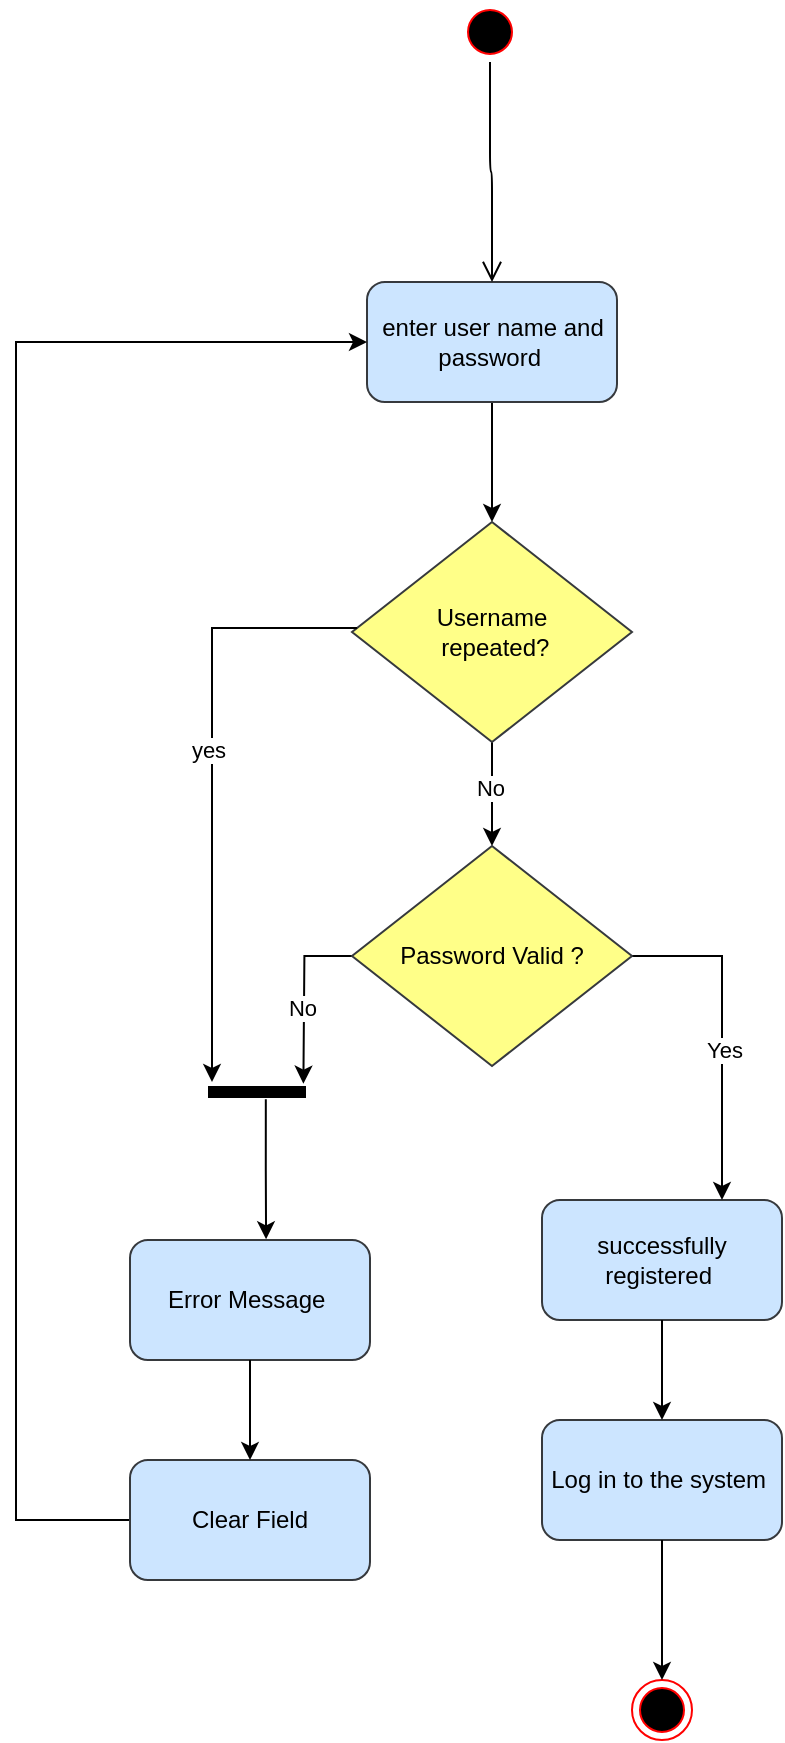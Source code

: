 <mxfile version="22.1.18" type="device">
  <diagram id="QMwD3RcpPJ7rpiHCDOo0" name="Page-1">
    <mxGraphModel dx="1656" dy="1078" grid="0" gridSize="10" guides="1" tooltips="1" connect="1" arrows="1" fold="1" page="1" pageScale="1" pageWidth="850" pageHeight="1100" math="0" shadow="0">
      <root>
        <mxCell id="0" />
        <mxCell id="1" parent="0" />
        <mxCell id="GBbyrZOM8W1Q-wa3AHwN-2" style="edgeStyle=orthogonalEdgeStyle;rounded=0;orthogonalLoop=1;jettySize=auto;html=1;entryX=0.5;entryY=0;entryDx=0;entryDy=0;" edge="1" parent="1" source="6z14z-k8URAKEIRkB4xy-21" target="6z14z-k8URAKEIRkB4xy-22">
          <mxGeometry relative="1" as="geometry" />
        </mxCell>
        <mxCell id="6z14z-k8URAKEIRkB4xy-21" value="enter user name and password&amp;nbsp;" style="rounded=1;whiteSpace=wrap;html=1;fillColor=#cce5ff;strokeColor=#36393d;" parent="1" vertex="1">
          <mxGeometry x="272.5" y="150" width="125" height="60" as="geometry" />
        </mxCell>
        <mxCell id="GBbyrZOM8W1Q-wa3AHwN-5" style="edgeStyle=orthogonalEdgeStyle;rounded=0;orthogonalLoop=1;jettySize=auto;html=1;" edge="1" parent="1" source="6z14z-k8URAKEIRkB4xy-22" target="Ki4qa7BaspJR9cn0PC4N-3">
          <mxGeometry relative="1" as="geometry" />
        </mxCell>
        <mxCell id="GBbyrZOM8W1Q-wa3AHwN-6" value="No" style="edgeLabel;html=1;align=center;verticalAlign=middle;resizable=0;points=[];" vertex="1" connectable="0" parent="GBbyrZOM8W1Q-wa3AHwN-5">
          <mxGeometry x="-0.126" y="-1" relative="1" as="geometry">
            <mxPoint as="offset" />
          </mxGeometry>
        </mxCell>
        <mxCell id="6z14z-k8URAKEIRkB4xy-22" value="Username &lt;br&gt;&amp;nbsp;repeated?" style="rhombus;whiteSpace=wrap;html=1;fillColor=#ffff88;strokeColor=#36393d;" parent="1" vertex="1">
          <mxGeometry x="265" y="270" width="140" height="110" as="geometry" />
        </mxCell>
        <mxCell id="6z14z-k8URAKEIRkB4xy-28" value="successfully registered&amp;nbsp;" style="rounded=1;whiteSpace=wrap;html=1;fillColor=#cce5ff;strokeColor=#36393d;" parent="1" vertex="1">
          <mxGeometry x="360" y="609" width="120" height="60" as="geometry" />
        </mxCell>
        <mxCell id="6z14z-k8URAKEIRkB4xy-30" value="Log in to the system&amp;nbsp;" style="rounded=1;whiteSpace=wrap;html=1;fillColor=#cce5ff;strokeColor=#36393d;" parent="1" vertex="1">
          <mxGeometry x="360" y="719" width="120" height="60" as="geometry" />
        </mxCell>
        <mxCell id="6z14z-k8URAKEIRkB4xy-31" value="" style="endArrow=classic;html=1;exitX=0.5;exitY=1;exitDx=0;exitDy=0;entryX=0.5;entryY=0;entryDx=0;entryDy=0;" parent="1" source="6z14z-k8URAKEIRkB4xy-28" target="6z14z-k8URAKEIRkB4xy-30" edge="1">
          <mxGeometry width="50" height="50" relative="1" as="geometry">
            <mxPoint x="210" y="574" as="sourcePoint" />
            <mxPoint x="260" y="524" as="targetPoint" />
          </mxGeometry>
        </mxCell>
        <mxCell id="6z14z-k8URAKEIRkB4xy-32" value="" style="ellipse;html=1;shape=endState;fillColor=#000000;strokeColor=#ff0000;" parent="1" vertex="1">
          <mxGeometry x="405" y="849" width="30" height="30" as="geometry" />
        </mxCell>
        <mxCell id="6z14z-k8URAKEIRkB4xy-33" value="" style="endArrow=classic;html=1;exitX=0.5;exitY=1;exitDx=0;exitDy=0;entryX=0.5;entryY=0;entryDx=0;entryDy=0;" parent="1" source="6z14z-k8URAKEIRkB4xy-30" target="6z14z-k8URAKEIRkB4xy-32" edge="1">
          <mxGeometry width="50" height="50" relative="1" as="geometry">
            <mxPoint x="225" y="719" as="sourcePoint" />
            <mxPoint x="275" y="669" as="targetPoint" />
          </mxGeometry>
        </mxCell>
        <mxCell id="GBbyrZOM8W1Q-wa3AHwN-7" style="edgeStyle=orthogonalEdgeStyle;rounded=0;orthogonalLoop=1;jettySize=auto;html=1;entryX=0.75;entryY=0;entryDx=0;entryDy=0;exitX=1;exitY=0.5;exitDx=0;exitDy=0;" edge="1" parent="1" source="Ki4qa7BaspJR9cn0PC4N-3" target="6z14z-k8URAKEIRkB4xy-28">
          <mxGeometry relative="1" as="geometry" />
        </mxCell>
        <mxCell id="GBbyrZOM8W1Q-wa3AHwN-8" value="Yes" style="edgeLabel;html=1;align=center;verticalAlign=middle;resizable=0;points=[];" vertex="1" connectable="0" parent="GBbyrZOM8W1Q-wa3AHwN-7">
          <mxGeometry x="0.093" y="4" relative="1" as="geometry">
            <mxPoint x="-3" as="offset" />
          </mxGeometry>
        </mxCell>
        <mxCell id="GBbyrZOM8W1Q-wa3AHwN-9" style="edgeStyle=orthogonalEdgeStyle;rounded=0;orthogonalLoop=1;jettySize=auto;html=1;endArrow=classic;endFill=1;" edge="1" parent="1" source="Ki4qa7BaspJR9cn0PC4N-3">
          <mxGeometry relative="1" as="geometry">
            <mxPoint x="240.697" y="550.836" as="targetPoint" />
          </mxGeometry>
        </mxCell>
        <mxCell id="GBbyrZOM8W1Q-wa3AHwN-10" value="No" style="edgeLabel;html=1;align=center;verticalAlign=middle;resizable=0;points=[];" vertex="1" connectable="0" parent="GBbyrZOM8W1Q-wa3AHwN-9">
          <mxGeometry x="0.128" y="-1" relative="1" as="geometry">
            <mxPoint as="offset" />
          </mxGeometry>
        </mxCell>
        <mxCell id="Ki4qa7BaspJR9cn0PC4N-3" value="&lt;span&gt;Password Valid ?&lt;/span&gt;" style="rhombus;whiteSpace=wrap;html=1;fillColor=#FFFF88;strokeColor=#36393d;" parent="1" vertex="1">
          <mxGeometry x="265" y="432" width="140" height="110" as="geometry" />
        </mxCell>
        <mxCell id="Ki4qa7BaspJR9cn0PC4N-6" value="" style="ellipse;html=1;shape=startState;fillColor=#000000;strokeColor=#ff0000;" parent="1" vertex="1">
          <mxGeometry x="319" y="10" width="30" height="30" as="geometry" />
        </mxCell>
        <mxCell id="Ki4qa7BaspJR9cn0PC4N-7" value="" style="edgeStyle=orthogonalEdgeStyle;html=1;verticalAlign=bottom;endArrow=open;endSize=8;strokeColor=#000000;entryX=0.5;entryY=0;entryDx=0;entryDy=0;" parent="1" source="Ki4qa7BaspJR9cn0PC4N-6" target="6z14z-k8URAKEIRkB4xy-21" edge="1">
          <mxGeometry relative="1" as="geometry">
            <mxPoint x="333.484" y="90" as="targetPoint" />
          </mxGeometry>
        </mxCell>
        <mxCell id="Ki4qa7BaspJR9cn0PC4N-17" value="" style="shape=line;html=1;strokeWidth=6;strokeColor=#000000;fillColor=#000000;" parent="1" vertex="1">
          <mxGeometry x="193" y="550" width="49" height="10" as="geometry" />
        </mxCell>
        <mxCell id="Ki4qa7BaspJR9cn0PC4N-20" value="Error Message&amp;nbsp;" style="rounded=1;whiteSpace=wrap;html=1;fillColor=#cce5ff;strokeColor=#36393d;" parent="1" vertex="1">
          <mxGeometry x="154" y="629" width="120" height="60" as="geometry" />
        </mxCell>
        <mxCell id="GBbyrZOM8W1Q-wa3AHwN-17" style="edgeStyle=orthogonalEdgeStyle;rounded=0;orthogonalLoop=1;jettySize=auto;html=1;entryX=0;entryY=0.5;entryDx=0;entryDy=0;" edge="1" parent="1" source="Ki4qa7BaspJR9cn0PC4N-21" target="6z14z-k8URAKEIRkB4xy-21">
          <mxGeometry relative="1" as="geometry">
            <Array as="points">
              <mxPoint x="97" y="769" />
              <mxPoint x="97" y="180" />
            </Array>
          </mxGeometry>
        </mxCell>
        <mxCell id="Ki4qa7BaspJR9cn0PC4N-21" value="Clear Field" style="rounded=1;whiteSpace=wrap;html=1;fillColor=#cce5ff;strokeColor=#36393d;" parent="1" vertex="1">
          <mxGeometry x="154" y="739" width="120" height="60" as="geometry" />
        </mxCell>
        <mxCell id="Ki4qa7BaspJR9cn0PC4N-22" value="" style="endArrow=classic;html=1;exitX=0.5;exitY=1;exitDx=0;exitDy=0;" parent="1" source="Ki4qa7BaspJR9cn0PC4N-20" target="Ki4qa7BaspJR9cn0PC4N-21" edge="1">
          <mxGeometry width="50" height="50" relative="1" as="geometry">
            <mxPoint x="64" y="719" as="sourcePoint" />
            <mxPoint x="114" y="669" as="targetPoint" />
          </mxGeometry>
        </mxCell>
        <mxCell id="GBbyrZOM8W1Q-wa3AHwN-13" style="edgeStyle=orthogonalEdgeStyle;rounded=0;orthogonalLoop=1;jettySize=auto;html=1;endArrow=classic;endFill=1;" edge="1" parent="1" source="6z14z-k8URAKEIRkB4xy-22" target="Ki4qa7BaspJR9cn0PC4N-17">
          <mxGeometry relative="1" as="geometry">
            <Array as="points">
              <mxPoint x="195" y="323" />
            </Array>
          </mxGeometry>
        </mxCell>
        <mxCell id="GBbyrZOM8W1Q-wa3AHwN-15" value="yes" style="edgeLabel;html=1;align=center;verticalAlign=middle;resizable=0;points=[];" vertex="1" connectable="0" parent="GBbyrZOM8W1Q-wa3AHwN-13">
          <mxGeometry x="-0.111" y="-2" relative="1" as="geometry">
            <mxPoint as="offset" />
          </mxGeometry>
        </mxCell>
        <mxCell id="GBbyrZOM8W1Q-wa3AHwN-16" style="edgeStyle=orthogonalEdgeStyle;rounded=0;orthogonalLoop=1;jettySize=auto;html=1;entryX=0.567;entryY=-0.006;entryDx=0;entryDy=0;entryPerimeter=0;exitX=0.59;exitY=0.857;exitDx=0;exitDy=0;exitPerimeter=0;" edge="1" parent="1" source="Ki4qa7BaspJR9cn0PC4N-17" target="Ki4qa7BaspJR9cn0PC4N-20">
          <mxGeometry relative="1" as="geometry" />
        </mxCell>
      </root>
    </mxGraphModel>
  </diagram>
</mxfile>
